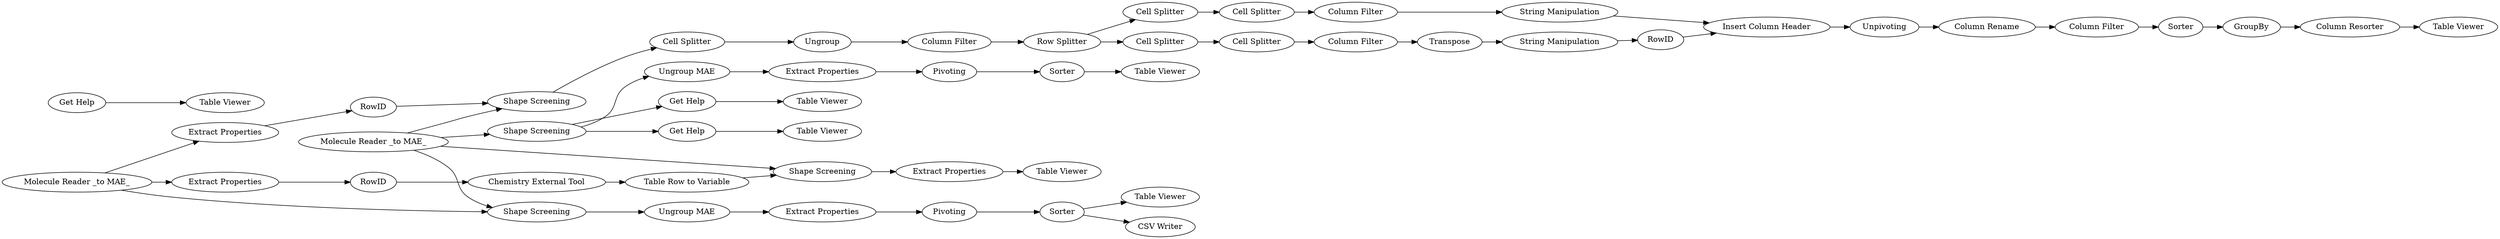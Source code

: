 digraph {
	"-5194502069148466544_8529" [label="Column Rename"]
	"-2631784033108977452_8242" [label="CSV Writer"]
	"-5194502069148466544_9950" [label=Unpivoting]
	"-5194502069148466544_10919" [label="Cell Splitter"]
	"-2631784033108977452_8254" [label="Shape Screening"]
	"-5194502069148466544_10896" [label=Transpose]
	"541952941622790742_10850" [label="Chemistry External Tool"]
	"541952941622790742_10855" [label=RowID]
	"541952941622790742_10857" [label="Table Viewer"]
	"-2631784033108977452_10841" [label=RowID]
	"-2631784033108977452_10852" [label="Shape Screening"]
	"-2631784033108977452_8251" [label="Table Viewer"]
	"-5194502069148466544_17" [label=Ungroup]
	"-2537819947063377671_8230" [label="Ungroup MAE"]
	"-2631784033108977452_8239" [label="Molecule Reader _to MAE_"]
	"-2631784033108977452_8250" [label="Get Help"]
	"-2631784033108977452_10842" [label="Table Viewer"]
	"-2537819947063377671_8234" [label=Pivoting]
	"-2631784033108977452_8253" [label="Table Viewer"]
	"-2631784033108977452_8247" [label="Shape Screening"]
	"-2631784033108977452_8252" [label="Get Help"]
	"-5194502069148466544_10891" [label="Column Filter"]
	"-5194502069148466544_10890" [label="Row Splitter"]
	"-2631784033108977452_10858" [label="Extract Properties"]
	"-5194502069148466544_8528" [label="Column Resorter"]
	"-5194502069148466544_10920" [label="Cell Splitter"]
	"-2631784033108977452_8240" [label="Molecule Reader _to MAE_"]
	"-5194502069148466544_9961" [label=GroupBy]
	"-2631784033108977452_8249" [label="Table Viewer"]
	"-2537819947063377671_8214" [label=Sorter]
	"-2578650564262979161_8214" [label=Sorter]
	"-2578650564262979161_8234" [label=Pivoting]
	"-5194502069148466544_10906" [label=RowID]
	"-5194502069148466544_10921" [label="Cell Splitter"]
	"541952941622790742_10854" [label="Extract Properties"]
	"-5194502069148466544_10915" [label="String Manipulation"]
	"-2631784033108977452_8244" [label="Table Viewer"]
	"541952941622790742_10851" [label="Table Row to Variable"]
	"-5194502069148466544_10922" [label="Cell Splitter"]
	"541952941622790742_10853" [label="Get Help"]
	"-2631784033108977452_10840" [label="Extract Properties"]
	"-2578650564262979161_8236" [label="Extract Properties"]
	"-5194502069148466544_10895" [label="String Manipulation"]
	"-5194502069148466544_9962" [label=Sorter]
	"-2537819947063377671_8236" [label="Extract Properties"]
	"-5194502069148466544_10889" [label="Insert Column Header"]
	"-2631784033108977452_8245" [label="Shape Screening"]
	"-2631784033108977452_10859" [label="Table Viewer"]
	"-5194502069148466544_10918" [label="Cell Splitter"]
	"-5194502069148466544_10894" [label="Column Filter"]
	"-5194502069148466544_10917" [label="Column Filter"]
	"-5194502069148466544_10916" [label="Column Filter"]
	"-2578650564262979161_8230" [label="Ungroup MAE"]
	"-2578650564262979161_8230" -> "-2578650564262979161_8236"
	"-5194502069148466544_10916" -> "-5194502069148466544_9962"
	"-5194502069148466544_10890" -> "-5194502069148466544_10921"
	"-2537819947063377671_8234" -> "-2537819947063377671_8214"
	"-5194502069148466544_9950" -> "-5194502069148466544_8529"
	"-5194502069148466544_8528" -> "-2631784033108977452_10842"
	"-2631784033108977452_8240" -> "-2631784033108977452_8247"
	"-5194502069148466544_10917" -> "-5194502069148466544_10896"
	"-2631784033108977452_8239" -> "-2631784033108977452_8245"
	"-5194502069148466544_10891" -> "-5194502069148466544_10890"
	"-2537819947063377671_8230" -> "-2537819947063377671_8236"
	"-2631784033108977452_8240" -> "-2631784033108977452_10852"
	"-2631784033108977452_8239" -> "541952941622790742_10854"
	"-2631784033108977452_10840" -> "-2631784033108977452_10841"
	"-5194502069148466544_9962" -> "-5194502069148466544_9961"
	"-5194502069148466544_10896" -> "-5194502069148466544_10895"
	"-5194502069148466544_10919" -> "-5194502069148466544_10920"
	"-2631784033108977452_10852" -> "-2631784033108977452_10858"
	"-5194502069148466544_10921" -> "-5194502069148466544_10922"
	"-2537819947063377671_8214" -> "-2631784033108977452_8242"
	"-5194502069148466544_10915" -> "-5194502069148466544_10889"
	"-2631784033108977452_8252" -> "-2631784033108977452_8253"
	"-2578650564262979161_8236" -> "-2578650564262979161_8234"
	"-5194502069148466544_10920" -> "-5194502069148466544_10917"
	"-5194502069148466544_10918" -> "-5194502069148466544_17"
	"-2631784033108977452_8239" -> "-2631784033108977452_10840"
	"-2578650564262979161_8214" -> "-2631784033108977452_8249"
	"-2631784033108977452_8247" -> "-2578650564262979161_8230"
	"-2537819947063377671_8236" -> "-2537819947063377671_8234"
	"-5194502069148466544_9961" -> "-5194502069148466544_8528"
	"-2631784033108977452_8240" -> "-2631784033108977452_8245"
	"-5194502069148466544_10895" -> "-5194502069148466544_10906"
	"-2537819947063377671_8214" -> "-2631784033108977452_8244"
	"-2631784033108977452_8250" -> "-2631784033108977452_8251"
	"-5194502069148466544_10890" -> "-5194502069148466544_10919"
	"541952941622790742_10854" -> "541952941622790742_10855"
	"541952941622790742_10855" -> "541952941622790742_10850"
	"541952941622790742_10850" -> "541952941622790742_10851"
	"-2631784033108977452_10858" -> "-2631784033108977452_10859"
	"-5194502069148466544_10889" -> "-5194502069148466544_9950"
	"-5194502069148466544_10894" -> "-5194502069148466544_10915"
	"-5194502069148466544_10922" -> "-5194502069148466544_10894"
	"-5194502069148466544_17" -> "-5194502069148466544_10891"
	"-2631784033108977452_8240" -> "-2631784033108977452_8254"
	"-2631784033108977452_8254" -> "-5194502069148466544_10918"
	"-2631784033108977452_8245" -> "-2537819947063377671_8230"
	"-2631784033108977452_10841" -> "-2631784033108977452_8254"
	"-5194502069148466544_10906" -> "-5194502069148466544_10889"
	"-2631784033108977452_8247" -> "-2631784033108977452_8252"
	"-2631784033108977452_8247" -> "-2631784033108977452_8250"
	"541952941622790742_10853" -> "541952941622790742_10857"
	"-2578650564262979161_8234" -> "-2578650564262979161_8214"
	"541952941622790742_10851" -> "-2631784033108977452_10852"
	"-5194502069148466544_8529" -> "-5194502069148466544_10916"
	rankdir=LR
}
